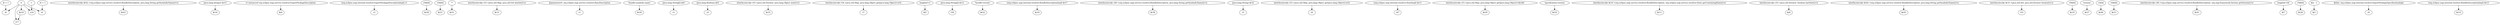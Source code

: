 digraph g {
0[label="0"]
1[label="$z16"]
0->1[label=""]
2[label="interfaceinvoke $r42.<org.eclipse.osgi.service.resolver.BundleDescription: java.lang.String getSymbolicName()>()"]
3[label="$r43"]
2->3[label=""]
4[label="(java.lang.Integer) $r15"]
5[label="$r16"]
4->5[label=""]
6[label="r1 instanceof org.eclipse.osgi.service.resolver.ExportPackageDescription"]
7[label="$z0"]
6->7[label=""]
8[label="(org.eclipse.osgi.internal.resolver.ExportPackageDescriptionImpl) r1"]
9[label="r2"]
8->9[label=""]
10[label="r56[i6]"]
11[label="$r28"]
10->11[label=""]
12[label="i6 + 1"]
13[label="i6"]
12->13[label=""]
14[label="r56[i6]"]
15[label="$r21"]
14->15[label=""]
16[label="z18"]
0->16[label=""]
17[label="1"]
17->16[label=""]
18[label="i4 + 1"]
19[label="i4"]
18->19[label=""]
20[label="'*'"]
21[label="$r51"]
20->21[label=""]
22[label="interfaceinvoke r53.<java.util.Map: java.util.Set keySet()>()"]
23[label="$r31"]
22->23[label=""]
24[label="@parameter0: org.eclipse.osgi.service.resolver.BaseDescription"]
25[label="r1"]
24->25[label=""]
26[label="'bundle-symbolic-name'"]
27[label="$r20"]
26->27[label=""]
28[label="(java.lang.String[]) $r8"]
29[label="r3"]
28->29[label=""]
30[label="(java.lang.Boolean) $r9"]
31[label="r4"]
30->31[label=""]
32[label="interfaceinvoke r55.<java.util.Iterator: java.lang.Object next()>()"]
33[label="$r32"]
32->33[label=""]
34[label="interfaceinvoke r54.<java.util.Map: java.lang.Object get(java.lang.Object)>(r5)"]
35[label="r7"]
34->35[label=""]
36[label="z17"]
0->36[label=""]
37[label="lengthof r3"]
38[label="$i5"]
37->38[label=""]
39[label="(java.lang.String[]) $r12"]
40[label="r56"]
39->40[label=""]
41[label="'bundle-version'"]
42[label="$r22"]
41->42[label=""]
43[label="(org.eclipse.osgi.internal.resolver.BundleDescriptionImpl) $r17"]
44[label="$r18"]
43->44[label=""]
1->36[label=""]
45[label="interfaceinvoke r49.<org.eclipse.osgi.service.resolver.BundleDescription: java.lang.String getSymbolicName()>()"]
46[label="$r38"]
45->46[label=""]
0->13[label=""]
0->19[label=""]
47[label="(java.lang.String) $r32"]
48[label="r5"]
47->48[label=""]
49[label="interfaceinvoke r53.<java.util.Map: java.lang.Object get(java.lang.Object)>(r5)"]
50[label="r6"]
49->50[label=""]
51[label="(org.eclipse.osgi.internal.resolver.StateImpl) $r11"]
52[label="r47"]
51->52[label=""]
53[label="interfaceinvoke r53.<java.util.Map: java.lang.Object get(java.lang.Object)>($r28)"]
54[label="$r29"]
53->54[label=""]
55[label="'specification-version'"]
56[label="$r24"]
55->56[label=""]
57[label="interfaceinvoke $r10.<org.eclipse.osgi.service.resolver.BundleDescription: org.eclipse.osgi.service.resolver.State getContainingState()>()"]
58[label="$r11"]
57->58[label=""]
59[label="interfaceinvoke r55.<java.util.Iterator: boolean hasNext()>()"]
60[label="$z6"]
59->60[label=""]
61[label="interfaceinvoke $r44.<org.eclipse.osgi.service.resolver.BundleDescription: java.lang.String getSymbolicName()>()"]
62[label="$r45"]
61->62[label=""]
63[label="interfaceinvoke $r31.<java.util.Set: java.util.Iterator iterator()>()"]
64[label="r55"]
63->64[label=""]
65[label="r56[i6]"]
66[label="$r19"]
65->66[label=""]
67[label="'version'"]
68[label="$r27"]
67->68[label=""]
69[label="r3[i4]"]
70[label="$r46"]
69->70[label=""]
71[label="r56[i6]"]
72[label="$r23"]
71->72[label=""]
73[label="interfaceinvoke r49.<org.eclipse.osgi.service.resolver.BundleDescription: org.osgi.framework.Version getVersion()>()"]
74[label="$r41"]
73->74[label=""]
75[label="lengthof r56"]
76[label="$i7"]
75->76[label=""]
77[label="r56[i6]"]
78[label="$r26"]
77->78[label=""]
79[label="$i2 - 1"]
80[label="$i3"]
79->80[label=""]
81[label="@this: org.eclipse.osgi.internal.resolver.ImportPackageSpecificationImpl"]
82[label="r0"]
81->82[label=""]
83[label="(org.eclipse.osgi.internal.resolver.BundleDescriptionImpl) $r13"]
84[label="$r14"]
83->84[label=""]
}